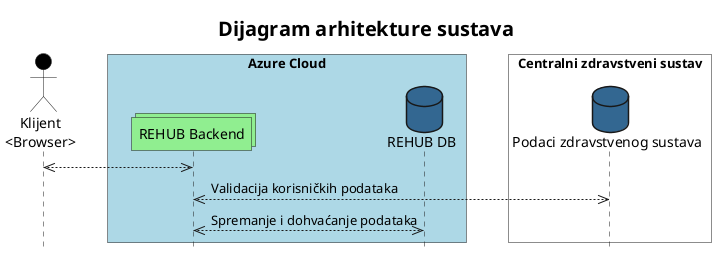 @startuml
title Dijagram arhitekture sustava

skinparam TitleFontSize 20
skinparam ParticipantPadding 20
skinparam BoxPadding 20
hide footbox

actor "Klijent\n<Browser>" as client #000000

box "Azure Cloud" #ADD8E6
  collections rehub_hub as "REHUB Backend" #90EE90
  database rehub_db as "REHUB DB" #336791
end box

box "Centralni zdravstveni sustav" #FFFFFF
  database patient_db as "Podaci zdravstvenog sustava" #336791
end box

client <<-->> rehub_hub
& rehub_hub <<-->> patient_db : Validacija korisničkih podataka
& rehub_hub <<-->> rehub_db : Spremanje i dohvaćanje podataka
@enduml
